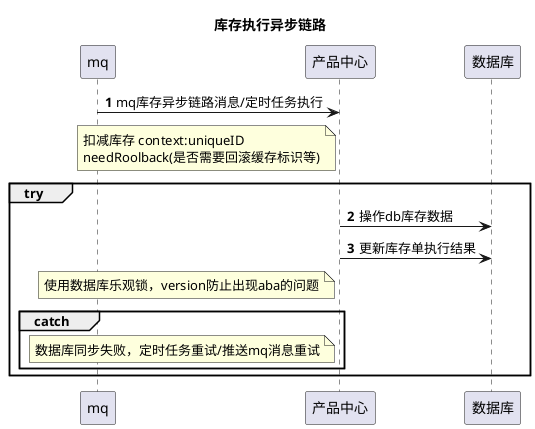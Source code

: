 @startuml

title 库存执行异步链路

autonumber
participant "mq" as vc
participant "产品中心" as cpm
'participant "redis" as redis
participant "数据库" as db
vc -> cpm :mq库存异步链路消息/定时任务执行
note left of cpm:扣减库存 context:uniqueID\nneedRoolback(是否需要回滚缓存标识等)
group try
'cpm->cpm:// 尝试加锁\nboolean isLocked = lock.tryLock(500, 1000, TimeUnit.MILLISECONDS);\n//    加锁失败 返还名额 throw ex\n        if (!isLocked) {\n                         cacheManager.atomicGetAndAdd(key, -num);\n                         throw new VcRpcException(CommonResponseCode.LockFailure);\n                     }        \n                     // 更新课程剩余名额\n                     trainDo.setScale(scale);\n                     trainService.updateTrain(trainDo, clientInfo);
'    loop 加锁
'        cpm->redis:尝试加锁 \n key:inventory 表主键
'        alt 加锁失败
'            cpm -> cpm:sleep 100ms
'        end
'    end
'    alt 加锁成功
        cpm -> db :操作db库存数据
        cpm -> db :更新库存单执行结果
        note left of cpm: 使用数据库乐观锁，version防止出现aba的问题
'    end
    group catch
        note left of cpm: 数据库同步失败，定时任务重试/推送mq消息重试
'        alt needRoolback
'            cpm -> redis: 发生其他异常 返还缓存库存;
'        end
'        cpm -> cpm :记录执行失败库存单?
'        cpm -> vc : 推送'扣减库存事件失败'的mq消息
    end

'    group finally
'        cpm -> redis: 释放锁
'    end
end
@enduml